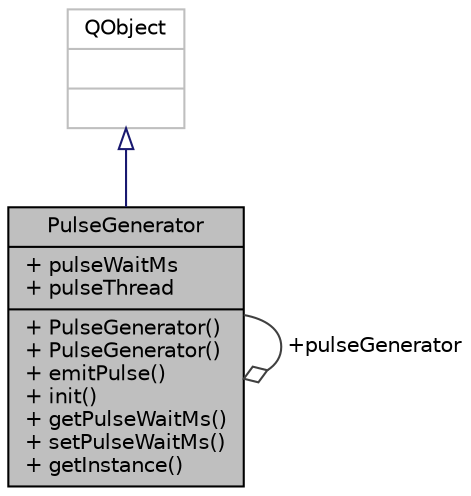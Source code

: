 digraph "PulseGenerator"
{
  edge [fontname="Helvetica",fontsize="10",labelfontname="Helvetica",labelfontsize="10"];
  node [fontname="Helvetica",fontsize="10",shape=record];
  Node2 [label="{PulseGenerator\n|+ pulseWaitMs\l+ pulseThread\l|+ PulseGenerator()\l+ PulseGenerator()\l+ emitPulse()\l+ init()\l+ getPulseWaitMs()\l+ setPulseWaitMs()\l+ getInstance()\l}",height=0.2,width=0.4,color="black", fillcolor="grey75", style="filled", fontcolor="black"];
  Node3 -> Node2 [dir="back",color="midnightblue",fontsize="10",style="solid",arrowtail="onormal",fontname="Helvetica"];
  Node3 [label="{QObject\n||}",height=0.2,width=0.4,color="grey75", fillcolor="white", style="filled"];
  Node2 -> Node2 [color="grey25",fontsize="10",style="solid",label=" +pulseGenerator" ,arrowhead="odiamond",fontname="Helvetica"];
}
